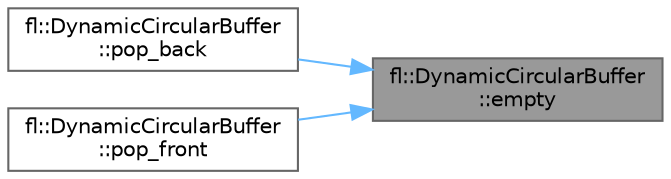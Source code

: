 digraph "fl::DynamicCircularBuffer::empty"
{
 // INTERACTIVE_SVG=YES
 // LATEX_PDF_SIZE
  bgcolor="transparent";
  edge [fontname=Helvetica,fontsize=10,labelfontname=Helvetica,labelfontsize=10];
  node [fontname=Helvetica,fontsize=10,shape=box,height=0.2,width=0.4];
  rankdir="RL";
  Node1 [id="Node000001",label="fl::DynamicCircularBuffer\l::empty",height=0.2,width=0.4,color="gray40", fillcolor="grey60", style="filled", fontcolor="black",tooltip=" "];
  Node1 -> Node2 [id="edge1_Node000001_Node000002",dir="back",color="steelblue1",style="solid",tooltip=" "];
  Node2 [id="Node000002",label="fl::DynamicCircularBuffer\l::pop_back",height=0.2,width=0.4,color="grey40", fillcolor="white", style="filled",URL="$d0/d56/classfl_1_1_dynamic_circular_buffer_a46722ba7359e32a8aef0fe0b7d511b02.html#a46722ba7359e32a8aef0fe0b7d511b02",tooltip=" "];
  Node1 -> Node3 [id="edge2_Node000001_Node000003",dir="back",color="steelblue1",style="solid",tooltip=" "];
  Node3 [id="Node000003",label="fl::DynamicCircularBuffer\l::pop_front",height=0.2,width=0.4,color="grey40", fillcolor="white", style="filled",URL="$d0/d56/classfl_1_1_dynamic_circular_buffer_a08993d8ce4a979834ab177c099a7eb12.html#a08993d8ce4a979834ab177c099a7eb12",tooltip=" "];
}
